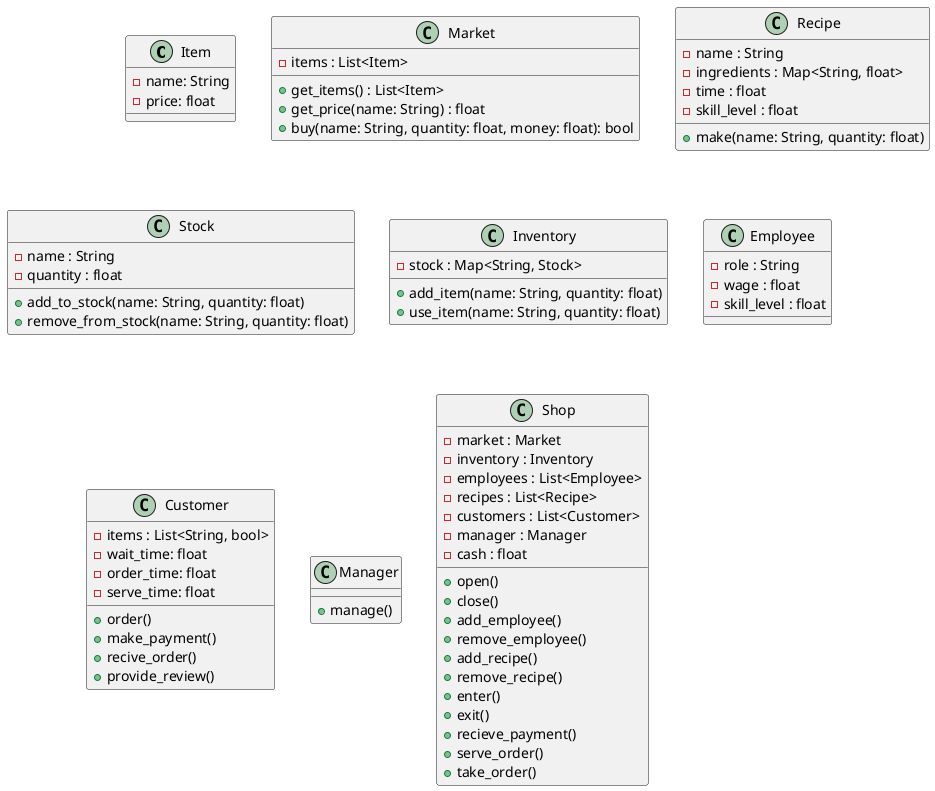 @startuml models

class Item {
    -name: String
    -price: float
}

class Market {
    -items : List<Item>
    +get_items() : List<Item>
    +get_price(name: String) : float
    +buy(name: String, quantity: float, money: float): bool 
}

Class Recipe{
    -name : String
    -ingredients : Map<String, float>
    -time : float
    -skill_level : float
    +make(name: String, quantity: float)
}

class Stock{
    -name : String
    -quantity : float
    +add_to_stock(name: String, quantity: float)
    +remove_from_stock(name: String, quantity: float)
}

class Inventory{
    -stock : Map<String, Stock>
    +add_item(name: String, quantity: float)
    +use_item(name: String, quantity: float)
}

class Employee{
    -role : String
    -wage : float
    -skill_level : float
}

class Customer{
    -items : List<String, bool>
    -wait_time: float
    -order_time: float
    -serve_time: float
    +order()
    +make_payment()
    +recive_order()
    +provide_review()
}

class Manager{
    +manage()
}

class Shop{
    -market : Market
    -inventory : Inventory
    -employees : List<Employee>
    -recipes : List<Recipe>
    -customers : List<Customer>
    -manager : Manager
    -cash : float
    +open()
    +close()
    +add_employee()
    +remove_employee()
    +add_recipe()
    +remove_recipe()
    +enter()
    +exit()
    +recieve_payment()
    +serve_order()
    +take_order()
}
@enduml